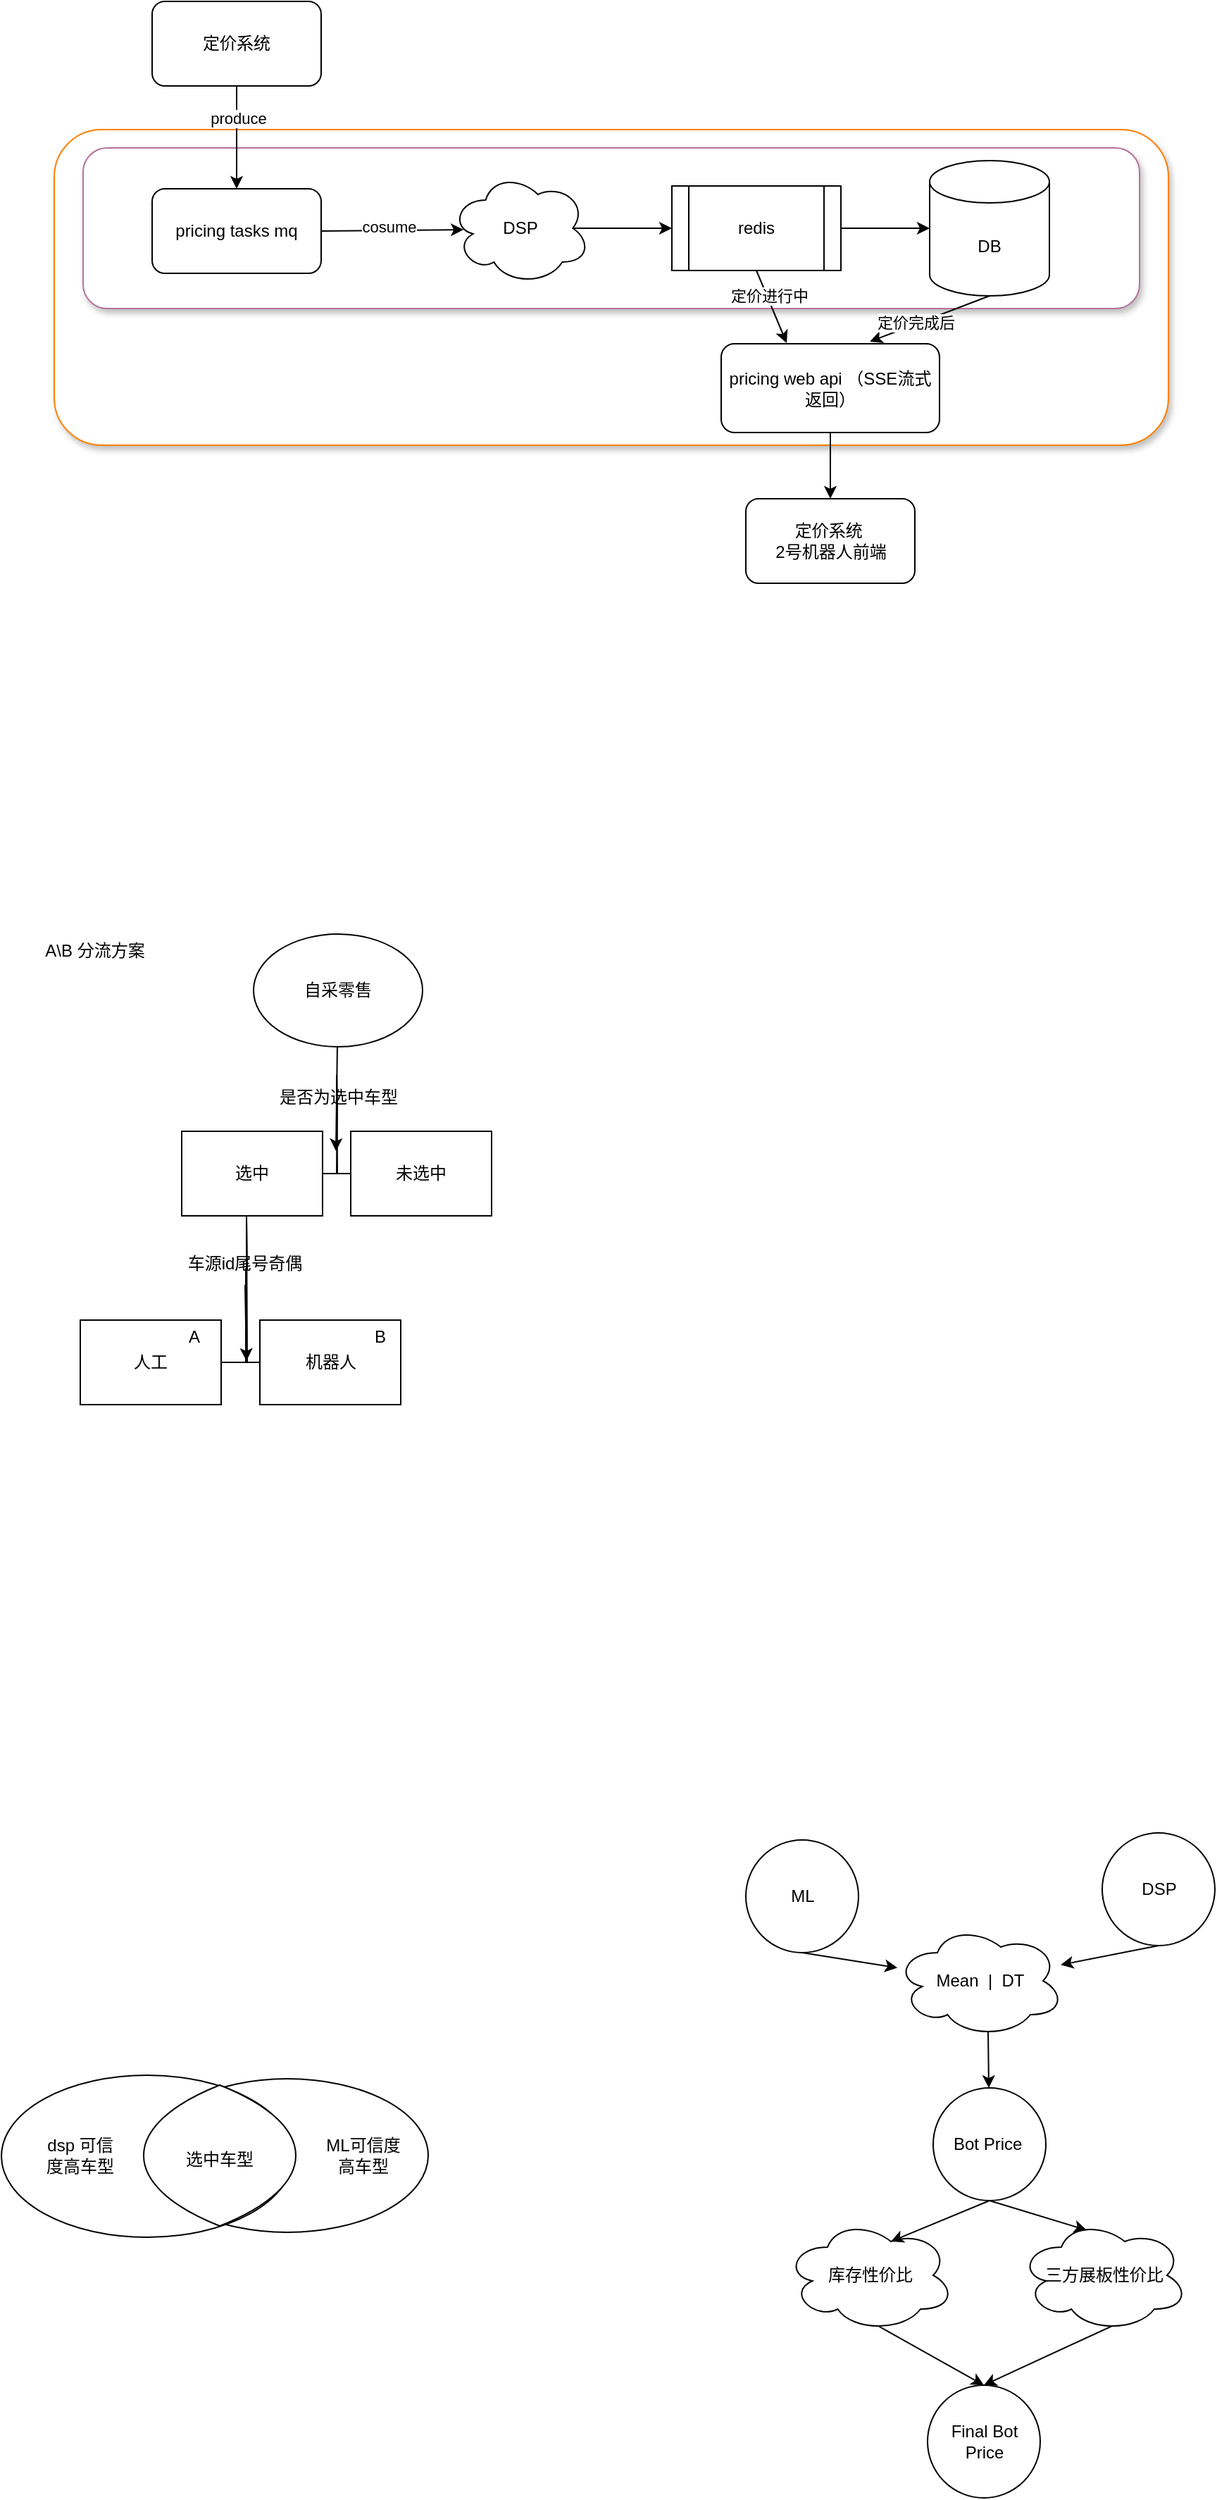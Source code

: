 <mxfile version="26.1.3">
  <diagram name="第 1 页" id="dXr8G55ADeOeAjB-wLCo">
    <mxGraphModel dx="1156" dy="581" grid="0" gridSize="10" guides="1" tooltips="1" connect="1" arrows="1" fold="1" page="1" pageScale="1" pageWidth="1200" pageHeight="1920" math="0" shadow="0">
      <root>
        <mxCell id="0" />
        <mxCell id="1" parent="0" />
        <mxCell id="itZnU8-O1z1cKu7S_E5a-29" value="" style="rounded=1;whiteSpace=wrap;html=1;strokeColor=#FF8000;shadow=1;" parent="1" vertex="1">
          <mxGeometry x="198.5" y="127" width="791" height="224" as="geometry" />
        </mxCell>
        <mxCell id="itZnU8-O1z1cKu7S_E5a-19" value="" style="rounded=1;whiteSpace=wrap;html=1;strokeColor=#B5739D;shadow=1;" parent="1" vertex="1">
          <mxGeometry x="219" y="140" width="750" height="114" as="geometry" />
        </mxCell>
        <mxCell id="itZnU8-O1z1cKu7S_E5a-4" value="pricing tasks mq" style="rounded=1;whiteSpace=wrap;html=1;" parent="1" vertex="1">
          <mxGeometry x="268" y="169" width="120" height="60" as="geometry" />
        </mxCell>
        <mxCell id="itZnU8-O1z1cKu7S_E5a-5" value="DSP" style="ellipse;shape=cloud;whiteSpace=wrap;html=1;" parent="1" vertex="1">
          <mxGeometry x="480" y="157" width="99" height="80" as="geometry" />
        </mxCell>
        <mxCell id="itZnU8-O1z1cKu7S_E5a-6" value="" style="endArrow=classic;html=1;rounded=0;entryX=0.092;entryY=0.513;entryDx=0;entryDy=0;entryPerimeter=0;exitX=1;exitY=0.5;exitDx=0;exitDy=0;" parent="1" source="itZnU8-O1z1cKu7S_E5a-4" target="itZnU8-O1z1cKu7S_E5a-5" edge="1">
          <mxGeometry width="50" height="50" relative="1" as="geometry">
            <mxPoint x="396" y="286" as="sourcePoint" />
            <mxPoint x="446" y="236" as="targetPoint" />
          </mxGeometry>
        </mxCell>
        <mxCell id="itZnU8-O1z1cKu7S_E5a-27" value="cosume" style="edgeLabel;html=1;align=center;verticalAlign=middle;resizable=0;points=[];" parent="itZnU8-O1z1cKu7S_E5a-6" vertex="1" connectable="0">
          <mxGeometry x="-0.06" y="3" relative="1" as="geometry">
            <mxPoint as="offset" />
          </mxGeometry>
        </mxCell>
        <mxCell id="itZnU8-O1z1cKu7S_E5a-8" value="redis" style="shape=process;whiteSpace=wrap;html=1;backgroundOutline=1;" parent="1" vertex="1">
          <mxGeometry x="637" y="167" width="120" height="60" as="geometry" />
        </mxCell>
        <mxCell id="itZnU8-O1z1cKu7S_E5a-11" value="" style="endArrow=classic;html=1;rounded=0;entryX=0;entryY=0.5;entryDx=0;entryDy=0;exitX=0.875;exitY=0.5;exitDx=0;exitDy=0;exitPerimeter=0;" parent="1" source="itZnU8-O1z1cKu7S_E5a-5" target="itZnU8-O1z1cKu7S_E5a-8" edge="1">
          <mxGeometry width="50" height="50" relative="1" as="geometry">
            <mxPoint x="580" y="284" as="sourcePoint" />
            <mxPoint x="689" y="195" as="targetPoint" />
          </mxGeometry>
        </mxCell>
        <mxCell id="itZnU8-O1z1cKu7S_E5a-14" value="DB" style="shape=cylinder3;whiteSpace=wrap;html=1;boundedLbl=1;backgroundOutline=1;size=15;" parent="1" vertex="1">
          <mxGeometry x="820" y="149" width="85" height="96" as="geometry" />
        </mxCell>
        <mxCell id="itZnU8-O1z1cKu7S_E5a-24" value="" style="endArrow=classic;html=1;rounded=0;entryX=0.5;entryY=0;entryDx=0;entryDy=0;exitX=0.5;exitY=1;exitDx=0;exitDy=0;" parent="1" source="itZnU8-O1z1cKu7S_E5a-25" target="itZnU8-O1z1cKu7S_E5a-4" edge="1">
          <mxGeometry width="50" height="50" relative="1" as="geometry">
            <mxPoint x="325" y="85" as="sourcePoint" />
            <mxPoint x="322" y="169" as="targetPoint" />
          </mxGeometry>
        </mxCell>
        <mxCell id="itZnU8-O1z1cKu7S_E5a-26" value="produce" style="edgeLabel;html=1;align=center;verticalAlign=middle;resizable=0;points=[];" parent="itZnU8-O1z1cKu7S_E5a-24" vertex="1" connectable="0">
          <mxGeometry x="-0.364" y="1" relative="1" as="geometry">
            <mxPoint as="offset" />
          </mxGeometry>
        </mxCell>
        <mxCell id="itZnU8-O1z1cKu7S_E5a-25" value="定价系统" style="rounded=1;whiteSpace=wrap;html=1;" parent="1" vertex="1">
          <mxGeometry x="268" y="36" width="120" height="60" as="geometry" />
        </mxCell>
        <mxCell id="itZnU8-O1z1cKu7S_E5a-28" value="pricing web api （SSE流式返回）" style="rounded=1;whiteSpace=wrap;html=1;" parent="1" vertex="1">
          <mxGeometry x="672" y="279" width="155" height="63" as="geometry" />
        </mxCell>
        <mxCell id="itZnU8-O1z1cKu7S_E5a-30" value="" style="endArrow=classic;html=1;rounded=0;exitX=0.5;exitY=1;exitDx=0;exitDy=0;entryX=0.3;entryY=-0.008;entryDx=0;entryDy=0;entryPerimeter=0;" parent="1" source="itZnU8-O1z1cKu7S_E5a-8" target="itZnU8-O1z1cKu7S_E5a-28" edge="1">
          <mxGeometry width="50" height="50" relative="1" as="geometry">
            <mxPoint x="746" y="296" as="sourcePoint" />
            <mxPoint x="796" y="246" as="targetPoint" />
          </mxGeometry>
        </mxCell>
        <mxCell id="itZnU8-O1z1cKu7S_E5a-35" value="定价进行中" style="edgeLabel;html=1;align=center;verticalAlign=middle;resizable=0;points=[];" parent="itZnU8-O1z1cKu7S_E5a-30" vertex="1" connectable="0">
          <mxGeometry x="-0.298" y="1" relative="1" as="geometry">
            <mxPoint as="offset" />
          </mxGeometry>
        </mxCell>
        <mxCell id="itZnU8-O1z1cKu7S_E5a-31" value="" style="endArrow=classic;html=1;rounded=0;exitX=0.5;exitY=1;exitDx=0;exitDy=0;exitPerimeter=0;entryX=0.681;entryY=-0.024;entryDx=0;entryDy=0;entryPerimeter=0;" parent="1" source="itZnU8-O1z1cKu7S_E5a-14" target="itZnU8-O1z1cKu7S_E5a-28" edge="1">
          <mxGeometry width="50" height="50" relative="1" as="geometry">
            <mxPoint x="1105" y="292" as="sourcePoint" />
            <mxPoint x="1155" y="242" as="targetPoint" />
          </mxGeometry>
        </mxCell>
        <mxCell id="itZnU8-O1z1cKu7S_E5a-36" value="定价完成后" style="edgeLabel;html=1;align=center;verticalAlign=middle;resizable=0;points=[];" parent="itZnU8-O1z1cKu7S_E5a-31" vertex="1" connectable="0">
          <mxGeometry x="0.198" y="-1" relative="1" as="geometry">
            <mxPoint x="-1" as="offset" />
          </mxGeometry>
        </mxCell>
        <mxCell id="itZnU8-O1z1cKu7S_E5a-32" value="定价系统&amp;nbsp;&lt;div&gt;2号机器人前端&lt;/div&gt;" style="rounded=1;whiteSpace=wrap;html=1;" parent="1" vertex="1">
          <mxGeometry x="689.5" y="389" width="120" height="60" as="geometry" />
        </mxCell>
        <mxCell id="itZnU8-O1z1cKu7S_E5a-34" value="" style="endArrow=classic;html=1;rounded=0;exitX=0.5;exitY=1;exitDx=0;exitDy=0;entryX=0.5;entryY=0;entryDx=0;entryDy=0;" parent="1" source="itZnU8-O1z1cKu7S_E5a-28" target="itZnU8-O1z1cKu7S_E5a-32" edge="1">
          <mxGeometry width="50" height="50" relative="1" as="geometry">
            <mxPoint x="880" y="424" as="sourcePoint" />
            <mxPoint x="930" y="374" as="targetPoint" />
          </mxGeometry>
        </mxCell>
        <mxCell id="itZnU8-O1z1cKu7S_E5a-38" value="" style="endArrow=classic;html=1;rounded=0;exitX=1;exitY=0.5;exitDx=0;exitDy=0;entryX=0;entryY=0.5;entryDx=0;entryDy=0;entryPerimeter=0;" parent="1" source="itZnU8-O1z1cKu7S_E5a-8" target="itZnU8-O1z1cKu7S_E5a-14" edge="1">
          <mxGeometry width="50" height="50" relative="1" as="geometry">
            <mxPoint x="794" y="219" as="sourcePoint" />
            <mxPoint x="858" y="197" as="targetPoint" />
          </mxGeometry>
        </mxCell>
        <mxCell id="T7qoQ7lvPFL74FgqGg6b-2" value="" style="edgeStyle=orthogonalEdgeStyle;sourcePerimeterSpacing=0;targetPerimeterSpacing=0;startArrow=none;endArrow=none;rounded=0;targetPortConstraint=eastwest;sourcePortConstraint=northsouth;curved=0;rounded=0;" edge="1" target="T7qoQ7lvPFL74FgqGg6b-4" parent="1">
          <mxGeometry relative="1" as="geometry">
            <mxPoint x="335" y="898" as="sourcePoint" />
          </mxGeometry>
        </mxCell>
        <mxCell id="T7qoQ7lvPFL74FgqGg6b-3" value="" style="edgeStyle=orthogonalEdgeStyle;sourcePerimeterSpacing=0;targetPerimeterSpacing=0;startArrow=none;endArrow=none;rounded=0;targetPortConstraint=eastwest;sourcePortConstraint=northsouth;curved=0;rounded=0;" edge="1" target="T7qoQ7lvPFL74FgqGg6b-5" parent="1">
          <mxGeometry relative="1" as="geometry">
            <mxPoint x="335" y="898" as="sourcePoint" />
          </mxGeometry>
        </mxCell>
        <mxCell id="T7qoQ7lvPFL74FgqGg6b-4" value="人工" style="whiteSpace=wrap;html=1;align=center;verticalAlign=middle;treeFolding=1;treeMoving=1;" vertex="1" parent="1">
          <mxGeometry x="217" y="972" width="100" height="60" as="geometry" />
        </mxCell>
        <mxCell id="T7qoQ7lvPFL74FgqGg6b-5" value="机器人" style="whiteSpace=wrap;html=1;align=center;verticalAlign=middle;treeFolding=1;treeMoving=1;" vertex="1" parent="1">
          <mxGeometry x="344.5" y="972" width="100" height="60" as="geometry" />
        </mxCell>
        <mxCell id="T7qoQ7lvPFL74FgqGg6b-7" value="车源id尾号奇偶" style="text;html=1;align=center;verticalAlign=middle;whiteSpace=wrap;rounded=0;" vertex="1" parent="1">
          <mxGeometry x="282" y="917" width="104" height="30" as="geometry" />
        </mxCell>
        <mxCell id="T7qoQ7lvPFL74FgqGg6b-8" value="" style="edgeStyle=orthogonalEdgeStyle;sourcePerimeterSpacing=0;targetPerimeterSpacing=0;startArrow=none;endArrow=none;rounded=0;targetPortConstraint=eastwest;sourcePortConstraint=northsouth;curved=0;rounded=0;" edge="1" target="T7qoQ7lvPFL74FgqGg6b-10" parent="1">
          <mxGeometry relative="1" as="geometry">
            <mxPoint x="399" y="798" as="sourcePoint" />
          </mxGeometry>
        </mxCell>
        <mxCell id="T7qoQ7lvPFL74FgqGg6b-9" value="" style="edgeStyle=orthogonalEdgeStyle;sourcePerimeterSpacing=0;targetPerimeterSpacing=0;startArrow=none;endArrow=none;rounded=0;targetPortConstraint=eastwest;sourcePortConstraint=northsouth;curved=0;rounded=0;" edge="1" target="T7qoQ7lvPFL74FgqGg6b-11" parent="1">
          <mxGeometry relative="1" as="geometry">
            <mxPoint x="399" y="798" as="sourcePoint" />
          </mxGeometry>
        </mxCell>
        <mxCell id="T7qoQ7lvPFL74FgqGg6b-10" value="选中" style="whiteSpace=wrap;html=1;align=center;verticalAlign=middle;treeFolding=1;treeMoving=1;" vertex="1" parent="1">
          <mxGeometry x="289" y="838" width="100" height="60" as="geometry" />
        </mxCell>
        <mxCell id="T7qoQ7lvPFL74FgqGg6b-11" value="未选中" style="whiteSpace=wrap;html=1;align=center;verticalAlign=middle;treeFolding=1;treeMoving=1;" vertex="1" parent="1">
          <mxGeometry x="409" y="838" width="100" height="60" as="geometry" />
        </mxCell>
        <mxCell id="T7qoQ7lvPFL74FgqGg6b-12" value="是否为选中车型" style="text;html=1;align=center;verticalAlign=middle;whiteSpace=wrap;rounded=0;" vertex="1" parent="1">
          <mxGeometry x="344.5" y="799" width="111" height="30" as="geometry" />
        </mxCell>
        <mxCell id="T7qoQ7lvPFL74FgqGg6b-13" value="" style="endArrow=classic;html=1;rounded=0;" edge="1" parent="1" source="T7qoQ7lvPFL74FgqGg6b-14">
          <mxGeometry width="50" height="50" relative="1" as="geometry">
            <mxPoint x="401.5" y="786" as="sourcePoint" />
            <mxPoint x="398.5" y="852" as="targetPoint" />
          </mxGeometry>
        </mxCell>
        <mxCell id="T7qoQ7lvPFL74FgqGg6b-14" value="自采零售" style="ellipse;whiteSpace=wrap;html=1;" vertex="1" parent="1">
          <mxGeometry x="340" y="698" width="120" height="80" as="geometry" />
        </mxCell>
        <mxCell id="T7qoQ7lvPFL74FgqGg6b-15" value="" style="endArrow=classic;html=1;rounded=0;exitX=0.5;exitY=1;exitDx=0;exitDy=0;" edge="1" parent="1" source="T7qoQ7lvPFL74FgqGg6b-7">
          <mxGeometry width="50" height="50" relative="1" as="geometry">
            <mxPoint x="519" y="1178" as="sourcePoint" />
            <mxPoint x="335" y="1001" as="targetPoint" />
          </mxGeometry>
        </mxCell>
        <mxCell id="T7qoQ7lvPFL74FgqGg6b-17" value="A\B 分流方案" style="text;html=1;align=center;verticalAlign=middle;whiteSpace=wrap;rounded=0;" vertex="1" parent="1">
          <mxGeometry x="189" y="695" width="77" height="30" as="geometry" />
        </mxCell>
        <mxCell id="T7qoQ7lvPFL74FgqGg6b-19" value="" style="ellipse;whiteSpace=wrap;html=1;" vertex="1" parent="1">
          <mxGeometry x="264" y="1510.5" width="200" height="109" as="geometry" />
        </mxCell>
        <mxCell id="T7qoQ7lvPFL74FgqGg6b-20" value="" style="ellipse;whiteSpace=wrap;html=1;" vertex="1" parent="1">
          <mxGeometry x="161" y="1508" width="207" height="115" as="geometry" />
        </mxCell>
        <mxCell id="T7qoQ7lvPFL74FgqGg6b-28" value="" style="whiteSpace=wrap;html=1;shape=mxgraph.basic.pointed_oval" vertex="1" parent="1">
          <mxGeometry x="244" y="1515" width="144" height="100" as="geometry" />
        </mxCell>
        <mxCell id="T7qoQ7lvPFL74FgqGg6b-29" value="选中车型" style="text;strokeColor=none;fillColor=none;align=left;verticalAlign=top;spacingLeft=4;spacingRight=4;overflow=hidden;rotatable=0;points=[[0,0.5],[1,0.5]];portConstraint=eastwest;whiteSpace=wrap;html=1;" vertex="1" parent="1">
          <mxGeometry x="286" y="1554" width="60" height="26" as="geometry" />
        </mxCell>
        <mxCell id="T7qoQ7lvPFL74FgqGg6b-30" value="dsp 可信度高车型" style="text;html=1;align=center;verticalAlign=middle;whiteSpace=wrap;rounded=0;" vertex="1" parent="1">
          <mxGeometry x="187" y="1550" width="60" height="30" as="geometry" />
        </mxCell>
        <mxCell id="T7qoQ7lvPFL74FgqGg6b-31" value="ML可信度高车型" style="text;html=1;align=center;verticalAlign=middle;whiteSpace=wrap;rounded=0;" vertex="1" parent="1">
          <mxGeometry x="388" y="1550" width="60" height="30" as="geometry" />
        </mxCell>
        <mxCell id="T7qoQ7lvPFL74FgqGg6b-35" value="ML" style="ellipse;whiteSpace=wrap;html=1;aspect=fixed;" vertex="1" parent="1">
          <mxGeometry x="689.5" y="1341" width="80" height="80" as="geometry" />
        </mxCell>
        <mxCell id="T7qoQ7lvPFL74FgqGg6b-36" value="DSP" style="ellipse;whiteSpace=wrap;html=1;aspect=fixed;" vertex="1" parent="1">
          <mxGeometry x="942.5" y="1336" width="80" height="80" as="geometry" />
        </mxCell>
        <mxCell id="T7qoQ7lvPFL74FgqGg6b-37" value="Bot Price&amp;nbsp;" style="ellipse;whiteSpace=wrap;html=1;aspect=fixed;" vertex="1" parent="1">
          <mxGeometry x="822.5" y="1517" width="80" height="80" as="geometry" />
        </mxCell>
        <mxCell id="T7qoQ7lvPFL74FgqGg6b-38" value="" style="endArrow=classic;html=1;rounded=0;exitX=0.5;exitY=1;exitDx=0;exitDy=0;" edge="1" parent="1" source="T7qoQ7lvPFL74FgqGg6b-35" target="T7qoQ7lvPFL74FgqGg6b-41">
          <mxGeometry width="50" height="50" relative="1" as="geometry">
            <mxPoint x="625.5" y="1487" as="sourcePoint" />
            <mxPoint x="675.5" y="1437" as="targetPoint" />
          </mxGeometry>
        </mxCell>
        <mxCell id="T7qoQ7lvPFL74FgqGg6b-39" value="" style="endArrow=classic;html=1;rounded=0;exitX=0.5;exitY=1;exitDx=0;exitDy=0;" edge="1" parent="1" source="T7qoQ7lvPFL74FgqGg6b-36" target="T7qoQ7lvPFL74FgqGg6b-41">
          <mxGeometry width="50" height="50" relative="1" as="geometry">
            <mxPoint x="800.5" y="1363" as="sourcePoint" />
            <mxPoint x="924.5" y="1406" as="targetPoint" />
          </mxGeometry>
        </mxCell>
        <mxCell id="T7qoQ7lvPFL74FgqGg6b-41" value="Mean&amp;nbsp; |&amp;nbsp; DT" style="ellipse;shape=cloud;whiteSpace=wrap;html=1;" vertex="1" parent="1">
          <mxGeometry x="795.5" y="1401" width="120" height="80" as="geometry" />
        </mxCell>
        <mxCell id="T7qoQ7lvPFL74FgqGg6b-42" value="" style="endArrow=classic;html=1;rounded=0;exitX=0.55;exitY=0.95;exitDx=0;exitDy=0;exitPerimeter=0;" edge="1" parent="1" source="T7qoQ7lvPFL74FgqGg6b-41" target="T7qoQ7lvPFL74FgqGg6b-37">
          <mxGeometry width="50" height="50" relative="1" as="geometry">
            <mxPoint x="1008.5" y="1505" as="sourcePoint" />
            <mxPoint x="1058.5" y="1455" as="targetPoint" />
          </mxGeometry>
        </mxCell>
        <mxCell id="T7qoQ7lvPFL74FgqGg6b-44" value="库存性价比" style="ellipse;shape=cloud;whiteSpace=wrap;html=1;" vertex="1" parent="1">
          <mxGeometry x="717.5" y="1610" width="120" height="80" as="geometry" />
        </mxCell>
        <mxCell id="T7qoQ7lvPFL74FgqGg6b-45" value="三方展板性价比" style="ellipse;shape=cloud;whiteSpace=wrap;html=1;" vertex="1" parent="1">
          <mxGeometry x="883.5" y="1610" width="120" height="80" as="geometry" />
        </mxCell>
        <mxCell id="T7qoQ7lvPFL74FgqGg6b-46" value="" style="endArrow=classic;html=1;rounded=0;exitX=0.5;exitY=1;exitDx=0;exitDy=0;entryX=0.4;entryY=0.1;entryDx=0;entryDy=0;entryPerimeter=0;" edge="1" parent="1" source="T7qoQ7lvPFL74FgqGg6b-37" target="T7qoQ7lvPFL74FgqGg6b-45">
          <mxGeometry width="50" height="50" relative="1" as="geometry">
            <mxPoint x="993.5" y="1598" as="sourcePoint" />
            <mxPoint x="1075.5" y="1622" as="targetPoint" />
          </mxGeometry>
        </mxCell>
        <mxCell id="T7qoQ7lvPFL74FgqGg6b-47" value="" style="endArrow=classic;html=1;rounded=0;exitX=0.5;exitY=1;exitDx=0;exitDy=0;entryX=0.625;entryY=0.2;entryDx=0;entryDy=0;entryPerimeter=0;" edge="1" parent="1" source="T7qoQ7lvPFL74FgqGg6b-37" target="T7qoQ7lvPFL74FgqGg6b-44">
          <mxGeometry width="50" height="50" relative="1" as="geometry">
            <mxPoint x="409.5" y="1647" as="sourcePoint" />
            <mxPoint x="651.5" y="1564" as="targetPoint" />
          </mxGeometry>
        </mxCell>
        <mxCell id="T7qoQ7lvPFL74FgqGg6b-48" value="" style="endArrow=classic;html=1;rounded=0;exitX=0.55;exitY=0.95;exitDx=0;exitDy=0;exitPerimeter=0;entryX=0.5;entryY=0;entryDx=0;entryDy=0;" edge="1" parent="1" source="T7qoQ7lvPFL74FgqGg6b-45" target="T7qoQ7lvPFL74FgqGg6b-50">
          <mxGeometry width="50" height="50" relative="1" as="geometry">
            <mxPoint x="1106.5" y="1738" as="sourcePoint" />
            <mxPoint x="1188.5" y="1762" as="targetPoint" />
          </mxGeometry>
        </mxCell>
        <mxCell id="T7qoQ7lvPFL74FgqGg6b-49" value="" style="endArrow=classic;html=1;rounded=0;exitX=0.55;exitY=0.95;exitDx=0;exitDy=0;exitPerimeter=0;entryX=0.5;entryY=0;entryDx=0;entryDy=0;" edge="1" parent="1" source="T7qoQ7lvPFL74FgqGg6b-44" target="T7qoQ7lvPFL74FgqGg6b-50">
          <mxGeometry width="50" height="50" relative="1" as="geometry">
            <mxPoint x="715.5" y="1712" as="sourcePoint" />
            <mxPoint x="797.5" y="1736" as="targetPoint" />
          </mxGeometry>
        </mxCell>
        <mxCell id="T7qoQ7lvPFL74FgqGg6b-50" value="Final Bot Price" style="ellipse;whiteSpace=wrap;html=1;aspect=fixed;" vertex="1" parent="1">
          <mxGeometry x="818.5" y="1728" width="80" height="80" as="geometry" />
        </mxCell>
        <mxCell id="T7qoQ7lvPFL74FgqGg6b-51" value="A" style="text;html=1;align=center;verticalAlign=middle;whiteSpace=wrap;rounded=0;" vertex="1" parent="1">
          <mxGeometry x="268" y="969" width="60" height="30" as="geometry" />
        </mxCell>
        <mxCell id="T7qoQ7lvPFL74FgqGg6b-52" value="B" style="text;html=1;align=center;verticalAlign=middle;whiteSpace=wrap;rounded=0;" vertex="1" parent="1">
          <mxGeometry x="400" y="969" width="60" height="30" as="geometry" />
        </mxCell>
      </root>
    </mxGraphModel>
  </diagram>
</mxfile>
